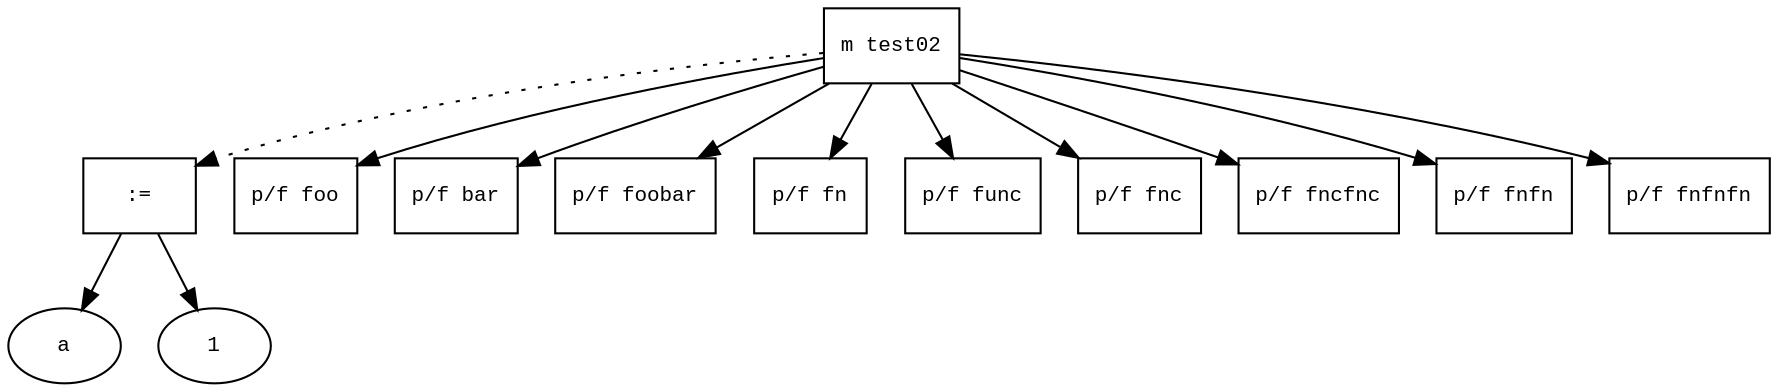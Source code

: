 digraph AST {
  graph [fontname="Times New Roman",fontsize=10];
  node  [fontname="Courier New",fontsize=10];
  edge  [fontname="Times New Roman",fontsize=10];

  node0 [label="m test02",shape=box];
  node13 [label=":=",shape=box];
  node10 [label="a",shape=ellipse];
  node13->node10;
  node12 [label="1",shape=ellipse];
  node13->node12;
  node0 -> node13 [style=dotted];
  node1 [label="p/f foo",shape=box];
  node0 -> node1;
  node2 [label="p/f bar",shape=box];
  node0 -> node2;
  node3 [label="p/f foobar",shape=box];
  node0 -> node3;
  node4 [label="p/f fn",shape=box];
  node0 -> node4;
  node5 [label="p/f func",shape=box];
  node0 -> node5;
  node6 [label="p/f fnc",shape=box];
  node0 -> node6;
  node7 [label="p/f fncfnc",shape=box];
  node0 -> node7;
  node8 [label="p/f fnfn",shape=box];
  node0 -> node8;
  node9 [label="p/f fnfnfn",shape=box];
  node0 -> node9;
}
